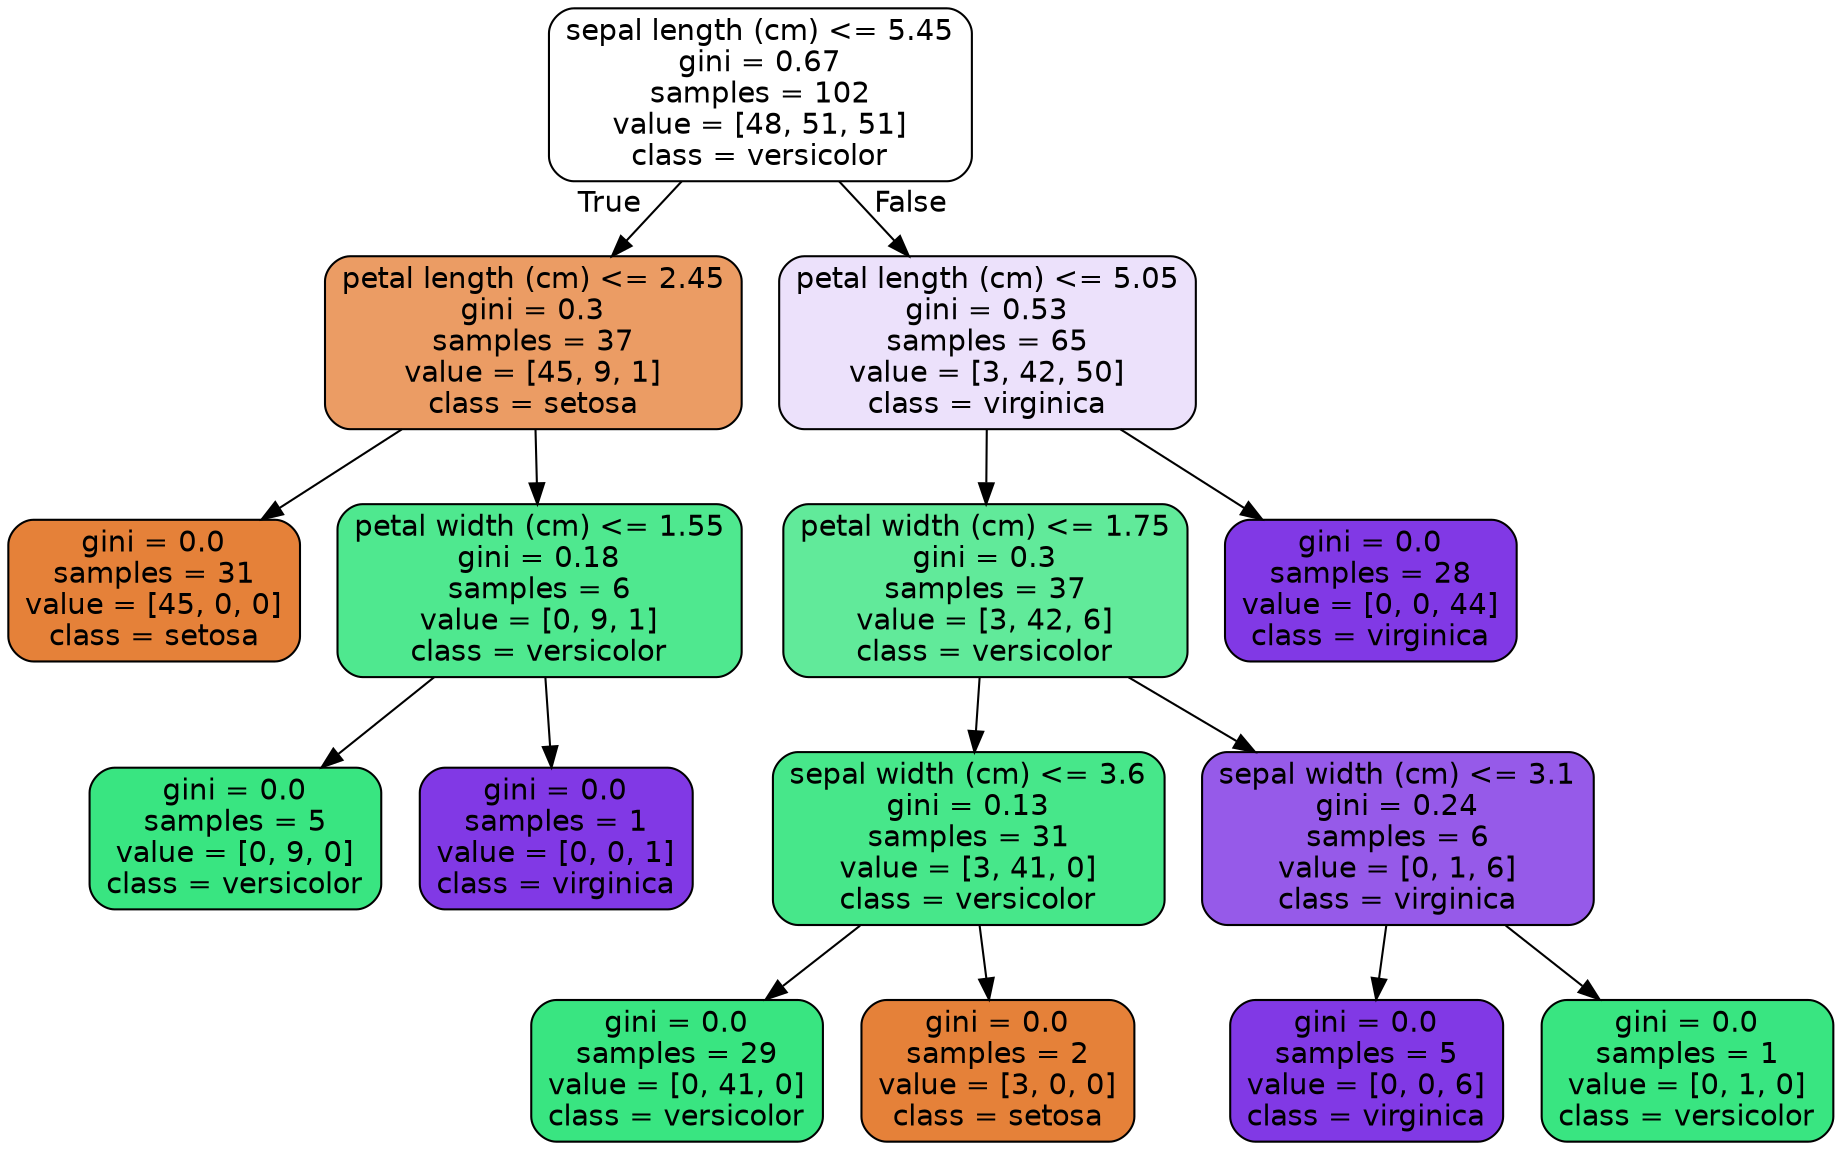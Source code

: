 digraph Tree {
node [shape=box, style="filled, rounded", color="black", fontname=helvetica] ;
edge [fontname=helvetica] ;
0 [label="sepal length (cm) <= 5.45\ngini = 0.67\nsamples = 102\nvalue = [48, 51, 51]\nclass = versicolor", fillcolor="#ffffff"] ;
1 [label="petal length (cm) <= 2.45\ngini = 0.3\nsamples = 37\nvalue = [45, 9, 1]\nclass = setosa", fillcolor="#eb9c64"] ;
0 -> 1 [labeldistance=2.5, labelangle=45, headlabel="True"] ;
2 [label="gini = 0.0\nsamples = 31\nvalue = [45, 0, 0]\nclass = setosa", fillcolor="#e58139"] ;
1 -> 2 ;
3 [label="petal width (cm) <= 1.55\ngini = 0.18\nsamples = 6\nvalue = [0, 9, 1]\nclass = versicolor", fillcolor="#4fe88f"] ;
1 -> 3 ;
4 [label="gini = 0.0\nsamples = 5\nvalue = [0, 9, 0]\nclass = versicolor", fillcolor="#39e581"] ;
3 -> 4 ;
5 [label="gini = 0.0\nsamples = 1\nvalue = [0, 0, 1]\nclass = virginica", fillcolor="#8139e5"] ;
3 -> 5 ;
6 [label="petal length (cm) <= 5.05\ngini = 0.53\nsamples = 65\nvalue = [3, 42, 50]\nclass = virginica", fillcolor="#ece1fb"] ;
0 -> 6 [labeldistance=2.5, labelangle=-45, headlabel="False"] ;
7 [label="petal width (cm) <= 1.75\ngini = 0.3\nsamples = 37\nvalue = [3, 42, 6]\nclass = versicolor", fillcolor="#61ea9a"] ;
6 -> 7 ;
8 [label="sepal width (cm) <= 3.6\ngini = 0.13\nsamples = 31\nvalue = [3, 41, 0]\nclass = versicolor", fillcolor="#47e78a"] ;
7 -> 8 ;
9 [label="gini = 0.0\nsamples = 29\nvalue = [0, 41, 0]\nclass = versicolor", fillcolor="#39e581"] ;
8 -> 9 ;
10 [label="gini = 0.0\nsamples = 2\nvalue = [3, 0, 0]\nclass = setosa", fillcolor="#e58139"] ;
8 -> 10 ;
11 [label="sepal width (cm) <= 3.1\ngini = 0.24\nsamples = 6\nvalue = [0, 1, 6]\nclass = virginica", fillcolor="#965ae9"] ;
7 -> 11 ;
12 [label="gini = 0.0\nsamples = 5\nvalue = [0, 0, 6]\nclass = virginica", fillcolor="#8139e5"] ;
11 -> 12 ;
13 [label="gini = 0.0\nsamples = 1\nvalue = [0, 1, 0]\nclass = versicolor", fillcolor="#39e581"] ;
11 -> 13 ;
14 [label="gini = 0.0\nsamples = 28\nvalue = [0, 0, 44]\nclass = virginica", fillcolor="#8139e5"] ;
6 -> 14 ;
}